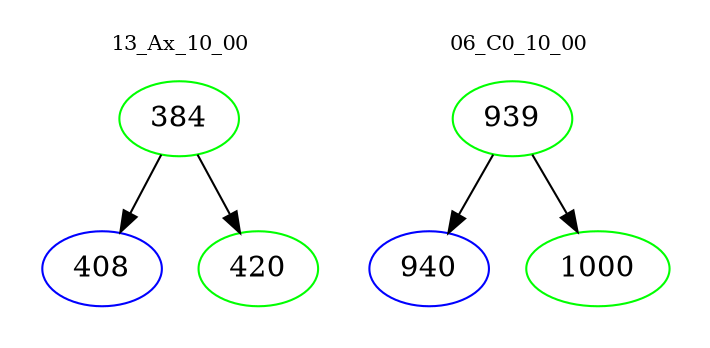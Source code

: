 digraph{
subgraph cluster_0 {
color = white
label = "13_Ax_10_00";
fontsize=10;
T0_384 [label="384", color="green"]
T0_384 -> T0_408 [color="black"]
T0_408 [label="408", color="blue"]
T0_384 -> T0_420 [color="black"]
T0_420 [label="420", color="green"]
}
subgraph cluster_1 {
color = white
label = "06_C0_10_00";
fontsize=10;
T1_939 [label="939", color="green"]
T1_939 -> T1_940 [color="black"]
T1_940 [label="940", color="blue"]
T1_939 -> T1_1000 [color="black"]
T1_1000 [label="1000", color="green"]
}
}
